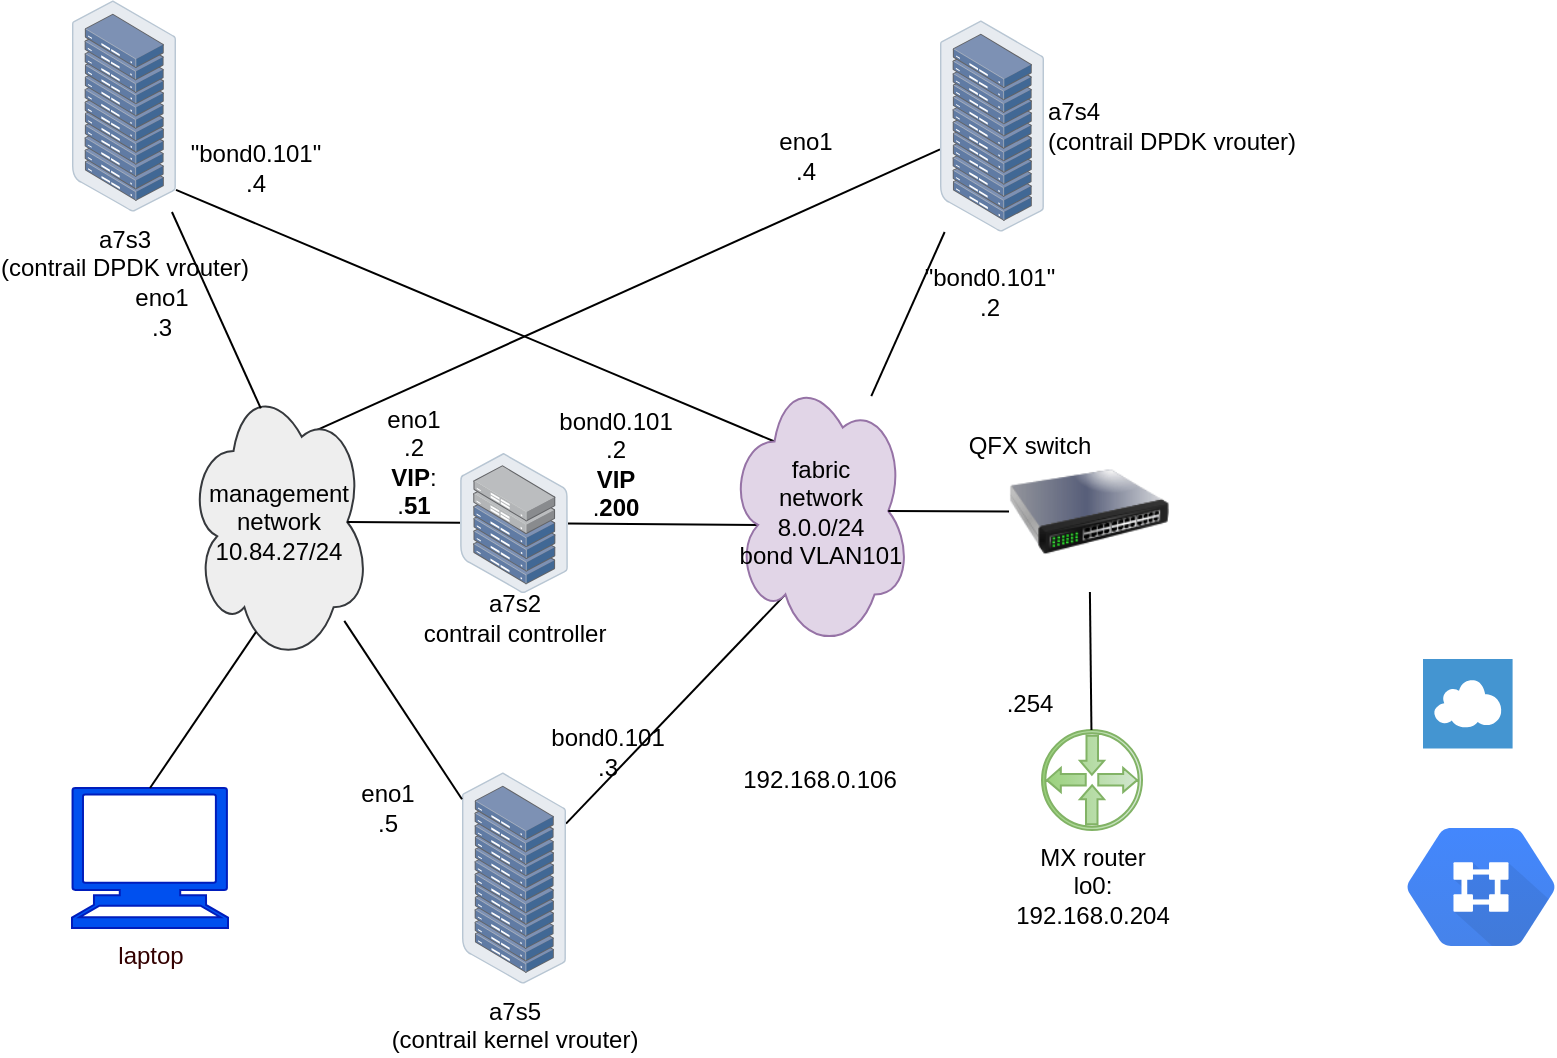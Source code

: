 <mxfile pages="1" version="11.2.5" type="device"><diagram id="UR99uhJ07vgzcy22e4r4" name="Page-1"><mxGraphModel dx="1086" dy="808" grid="0" gridSize="10" guides="1" tooltips="1" connect="1" arrows="1" fold="1" page="1" pageScale="1" pageWidth="850" pageHeight="1100" math="0" shadow="0"><root><mxCell id="0"/><mxCell id="1" parent="0"/><mxCell id="UJwj1W0hyQ7cgSEmZKIp-6" value="" style="endArrow=none;html=1;entryX=0.31;entryY=0.8;entryDx=0;entryDy=0;entryPerimeter=0;" parent="1" source="UJwj1W0hyQ7cgSEmZKIp-4" target="n4Pi40cuhcA4djitd8lm-44" edge="1"><mxGeometry width="50" height="50" relative="1" as="geometry"><mxPoint x="322" y="581" as="sourcePoint"/><mxPoint x="146" y="769" as="targetPoint"/></mxGeometry></mxCell><mxCell id="n4Pi40cuhcA4djitd8lm-17" style="edgeStyle=none;rounded=0;orthogonalLoop=1;jettySize=auto;html=1;endArrow=none;endFill=0;entryX=0.16;entryY=0.55;entryDx=0;entryDy=0;entryPerimeter=0;" parent="1" source="n4Pi40cuhcA4djitd8lm-39" target="n4Pi40cuhcA4djitd8lm-44" edge="1"><mxGeometry relative="1" as="geometry"><mxPoint x="316.167" y="430.833" as="sourcePoint"/><mxPoint x="273.667" y="590.833" as="targetPoint"/></mxGeometry></mxCell><mxCell id="n4Pi40cuhcA4djitd8lm-16" style="edgeStyle=none;rounded=0;orthogonalLoop=1;jettySize=auto;html=1;exitX=0.625;exitY=0.2;exitDx=0;exitDy=0;exitPerimeter=0;endArrow=none;endFill=0;" parent="1" source="n4Pi40cuhcA4djitd8lm-10" target="n4Pi40cuhcA4djitd8lm-38" edge="1"><mxGeometry relative="1" as="geometry"><mxPoint x="177.833" y="551.667" as="sourcePoint"/><mxPoint x="226.167" y="580.833" as="targetPoint"/></mxGeometry></mxCell><mxCell id="n4Pi40cuhcA4djitd8lm-18" style="edgeStyle=none;rounded=0;orthogonalLoop=1;jettySize=auto;html=1;exitX=1;exitY=0.896;exitDx=0;exitDy=0;endArrow=none;endFill=0;exitPerimeter=0;entryX=0.25;entryY=0.25;entryDx=0;entryDy=0;entryPerimeter=0;" parent="1" source="n4Pi40cuhcA4djitd8lm-37" target="n4Pi40cuhcA4djitd8lm-44" edge="1"><mxGeometry relative="1" as="geometry"><mxPoint x="277.833" y="287.5" as="sourcePoint"/><mxPoint x="409.007" y="449.194" as="targetPoint"/></mxGeometry></mxCell><mxCell id="n4Pi40cuhcA4djitd8lm-1" value="MX router&lt;br&gt;lo0:&lt;br&gt;192.168.0.204&lt;br&gt;" style="pointerEvents=1;shadow=0;dashed=0;html=1;strokeColor=#82b366;fillColor=#d5e8d4;aspect=fixed;labelPosition=center;verticalLabelPosition=bottom;verticalAlign=top;align=center;outlineConnect=0;shape=mxgraph.vvd.physical_upstream_router;direction=south;gradientColor=#97d077;" parent="1" vertex="1"><mxGeometry x="553" y="536" width="50" height="50" as="geometry"/></mxCell><mxCell id="n4Pi40cuhcA4djitd8lm-8" value="" style="image;html=1;labelBackgroundColor=#ffffff;image=img/lib/clip_art/networking/Switch_128x128.png" parent="1" vertex="1"><mxGeometry x="536.5" y="387" width="80" height="80" as="geometry"/></mxCell><mxCell id="n4Pi40cuhcA4djitd8lm-9" value="&lt;font color=&quot;#330000&quot;&gt;laptop&lt;br&gt;&lt;/font&gt;" style="shape=mxgraph.signs.tech.computer;html=1;fillColor=#0050ef;strokeColor=#001DBC;verticalLabelPosition=bottom;verticalAlign=top;align=center;fontColor=#ffffff;labelPosition=center;" parent="1" vertex="1"><mxGeometry x="68" y="565" width="78" height="70" as="geometry"/></mxCell><mxCell id="n4Pi40cuhcA4djitd8lm-10" value="management&lt;br&gt;network&lt;br&gt;10.84.27/24" style="ellipse;shape=cloud;whiteSpace=wrap;html=1;fillColor=#eeeeee;strokeColor=#36393d;" parent="1" vertex="1"><mxGeometry x="126" y="361" width="91" height="142" as="geometry"/></mxCell><mxCell id="n4Pi40cuhcA4djitd8lm-15" style="edgeStyle=none;rounded=0;orthogonalLoop=1;jettySize=auto;html=1;exitX=0.875;exitY=0.5;exitDx=0;exitDy=0;exitPerimeter=0;endArrow=none;endFill=0;" parent="1" source="n4Pi40cuhcA4djitd8lm-10" target="n4Pi40cuhcA4djitd8lm-39" edge="1"><mxGeometry relative="1" as="geometry"><mxPoint x="205.333" y="425" as="sourcePoint"/><mxPoint x="266.0" y="431" as="targetPoint"/></mxGeometry></mxCell><mxCell id="n4Pi40cuhcA4djitd8lm-19" style="edgeStyle=none;rounded=0;orthogonalLoop=1;jettySize=auto;html=1;endArrow=none;endFill=0;" parent="1" source="n4Pi40cuhcA4djitd8lm-38" target="n4Pi40cuhcA4djitd8lm-44" edge="1"><mxGeometry relative="1" as="geometry"><mxPoint x="276.167" y="580.833" as="sourcePoint"/><mxPoint x="448.667" y="414.167" as="targetPoint"/></mxGeometry></mxCell><mxCell id="n4Pi40cuhcA4djitd8lm-21" style="edgeStyle=none;rounded=0;orthogonalLoop=1;jettySize=auto;html=1;endArrow=none;endFill=0;" parent="1" source="n4Pi40cuhcA4djitd8lm-8" target="n4Pi40cuhcA4djitd8lm-1" edge="1"><mxGeometry relative="1" as="geometry"><mxPoint x="508.985" y="447.451" as="sourcePoint"/><mxPoint x="578.667" y="445.833" as="targetPoint"/></mxGeometry></mxCell><mxCell id="n4Pi40cuhcA4djitd8lm-22" style="edgeStyle=none;rounded=0;orthogonalLoop=1;jettySize=auto;html=1;endArrow=none;endFill=0;entryX=0.5;entryY=0;entryDx=0;entryDy=0;entryPerimeter=0;exitX=0.374;exitY=0.887;exitDx=0;exitDy=0;exitPerimeter=0;" parent="1" source="n4Pi40cuhcA4djitd8lm-10" target="n4Pi40cuhcA4djitd8lm-9" edge="1"><mxGeometry relative="1" as="geometry"><mxPoint x="769" y="431" as="sourcePoint"/><mxPoint x="719" y="442" as="targetPoint"/></mxGeometry></mxCell><mxCell id="n4Pi40cuhcA4djitd8lm-29" value="bond0.101 .3" style="text;html=1;strokeColor=none;fillColor=none;align=center;verticalAlign=middle;whiteSpace=wrap;rounded=0;" parent="1" vertex="1"><mxGeometry x="316" y="537" width="40" height="20" as="geometry"/></mxCell><mxCell id="n4Pi40cuhcA4djitd8lm-31" value=".254" style="text;html=1;strokeColor=none;fillColor=none;align=center;verticalAlign=middle;whiteSpace=wrap;rounded=0;" parent="1" vertex="1"><mxGeometry x="527" y="513" width="40" height="20" as="geometry"/></mxCell><mxCell id="n4Pi40cuhcA4djitd8lm-37" value="a7s3&lt;br&gt;(contrail DPDK vrouter)" style="points=[];aspect=fixed;html=1;align=center;shadow=0;dashed=0;image;image=img/lib/allied_telesis/storage/Datacenter_Server_Rack.svg;labelPosition=center;verticalLabelPosition=bottom;verticalAlign=top;" parent="1" vertex="1"><mxGeometry x="68" y="171" width="52" height="106" as="geometry"/></mxCell><mxCell id="n4Pi40cuhcA4djitd8lm-38" value="a7s4&lt;br&gt;(contrail DPDK vrouter)" style="points=[];aspect=fixed;html=1;align=left;shadow=0;dashed=0;image;image=img/lib/allied_telesis/storage/Datacenter_Server_Rack.svg;labelPosition=right;verticalLabelPosition=middle;verticalAlign=middle;" parent="1" vertex="1"><mxGeometry x="502" y="181" width="52" height="106" as="geometry"/></mxCell><mxCell id="n4Pi40cuhcA4djitd8lm-39" value="" style="points=[];aspect=fixed;html=1;align=center;shadow=0;dashed=0;image;image=img/lib/allied_telesis/storage/Datacenter_Server_Half_Rack_ToR.svg;labelPosition=center;verticalLabelPosition=top;verticalAlign=bottom;" parent="1" vertex="1"><mxGeometry x="262" y="397.5" width="54" height="70" as="geometry"/></mxCell><mxCell id="n4Pi40cuhcA4djitd8lm-44" value="fabric&lt;br&gt;network&lt;br&gt;8.0.0/24&lt;br&gt;bond VLAN101" style="ellipse;shape=cloud;whiteSpace=wrap;html=1;fillColor=#e1d5e7;strokeColor=#9673a6;" parent="1" vertex="1"><mxGeometry x="396.5" y="357" width="91" height="139" as="geometry"/></mxCell><mxCell id="n4Pi40cuhcA4djitd8lm-45" style="edgeStyle=none;rounded=0;orthogonalLoop=1;jettySize=auto;html=1;endArrow=none;endFill=0;entryX=0.875;entryY=0.5;entryDx=0;entryDy=0;entryPerimeter=0;" parent="1" source="n4Pi40cuhcA4djitd8lm-8" target="n4Pi40cuhcA4djitd8lm-44" edge="1"><mxGeometry relative="1" as="geometry"><mxPoint x="321" y="442.5" as="sourcePoint"/><mxPoint x="382.833" y="442.5" as="targetPoint"/></mxGeometry></mxCell><mxCell id="n4Pi40cuhcA4djitd8lm-47" value="QFX switch&lt;br&gt;" style="text;html=1;strokeColor=none;fillColor=none;align=center;verticalAlign=middle;whiteSpace=wrap;rounded=0;" parent="1" vertex="1"><mxGeometry x="511" y="384" width="72" height="20" as="geometry"/></mxCell><mxCell id="n4Pi40cuhcA4djitd8lm-52" value="a7s2&lt;br&gt;contrail controller" style="text;html=1;strokeColor=none;fillColor=none;align=center;verticalAlign=middle;whiteSpace=wrap;rounded=0;" parent="1" vertex="1"><mxGeometry x="178.5" y="470" width="221" height="20" as="geometry"/></mxCell><mxCell id="WrIc0MujglMM-a-qvL1S-2" value="eno1 .5" style="text;html=1;strokeColor=none;fillColor=none;align=center;verticalAlign=middle;whiteSpace=wrap;rounded=0;" parent="1" vertex="1"><mxGeometry x="206" y="565" width="40" height="20" as="geometry"/></mxCell><mxCell id="WrIc0MujglMM-a-qvL1S-3" value="&quot;bond0.101&quot; .4" style="text;html=1;strokeColor=none;fillColor=none;align=center;verticalAlign=middle;whiteSpace=wrap;rounded=0;" parent="1" vertex="1"><mxGeometry x="140" y="245" width="40" height="20" as="geometry"/></mxCell><mxCell id="WrIc0MujglMM-a-qvL1S-4" value="eno1 .3" style="text;html=1;strokeColor=none;fillColor=none;align=center;verticalAlign=middle;whiteSpace=wrap;rounded=0;" parent="1" vertex="1"><mxGeometry x="93" y="317" width="40" height="20" as="geometry"/></mxCell><mxCell id="WrIc0MujglMM-a-qvL1S-5" value="eno1 .2&lt;br&gt;&lt;b&gt;VIP&lt;/b&gt;: .&lt;b&gt;51&lt;/b&gt;" style="text;html=1;strokeColor=none;fillColor=none;align=center;verticalAlign=middle;whiteSpace=wrap;rounded=0;" parent="1" vertex="1"><mxGeometry x="219" y="392" width="40" height="20" as="geometry"/></mxCell><mxCell id="UJwj1W0hyQ7cgSEmZKIp-3" value="eno1 .4" style="text;html=1;strokeColor=none;fillColor=none;align=center;verticalAlign=middle;whiteSpace=wrap;rounded=0;" parent="1" vertex="1"><mxGeometry x="415" y="239" width="40" height="20" as="geometry"/></mxCell><mxCell id="UJwj1W0hyQ7cgSEmZKIp-4" value="a7s5&lt;br&gt;(contrail kernel vrouter)" style="points=[];aspect=fixed;html=1;align=center;shadow=0;dashed=0;image;image=img/lib/allied_telesis/storage/Datacenter_Server_Rack.svg;labelPosition=center;verticalLabelPosition=bottom;verticalAlign=top;" parent="1" vertex="1"><mxGeometry x="263" y="557" width="52" height="106" as="geometry"/></mxCell><mxCell id="UJwj1W0hyQ7cgSEmZKIp-5" value="" style="endArrow=none;html=1;" parent="1" source="UJwj1W0hyQ7cgSEmZKIp-4" target="n4Pi40cuhcA4djitd8lm-10" edge="1"><mxGeometry width="50" height="50" relative="1" as="geometry"><mxPoint x="96" y="819" as="sourcePoint"/><mxPoint x="209" y="512" as="targetPoint"/></mxGeometry></mxCell><mxCell id="n4Pi40cuhcA4djitd8lm-13" style="edgeStyle=none;rounded=0;orthogonalLoop=1;jettySize=auto;html=1;exitX=0.4;exitY=0.1;exitDx=0;exitDy=0;exitPerimeter=0;endArrow=none;endFill=0;" parent="1" source="n4Pi40cuhcA4djitd8lm-10" target="n4Pi40cuhcA4djitd8lm-37" edge="1"><mxGeometry relative="1" as="geometry"><mxPoint x="228.667" y="300.833" as="targetPoint"/></mxGeometry></mxCell><mxCell id="WrIc0MujglMM-a-qvL1S-1" value="&quot;bond0.101&quot; .2" style="text;html=1;strokeColor=none;fillColor=none;align=center;verticalAlign=middle;whiteSpace=wrap;rounded=0;" parent="1" vertex="1"><mxGeometry x="507" y="307" width="40" height="20" as="geometry"/></mxCell><mxCell id="UJwj1W0hyQ7cgSEmZKIp-29" value="192.168.0.106" style="text;html=1;strokeColor=none;fillColor=none;align=center;verticalAlign=middle;whiteSpace=wrap;rounded=0;" parent="1" vertex="1"><mxGeometry x="422" y="551" width="40" height="20" as="geometry"/></mxCell><mxCell id="UJwj1W0hyQ7cgSEmZKIp-31" value="" style="shape=mxgraph.gcp.networking.cloud_virtual_network;html=1;fillColor=#4387FD;gradientColor=#4683EA;strokeColor=none;verticalLabelPosition=bottom;verticalAlign=top;align=center;" parent="1" vertex="1"><mxGeometry x="735.5" y="585" width="74" height="59" as="geometry"/></mxCell><mxCell id="UJwj1W0hyQ7cgSEmZKIp-32" value="" style="pointerEvents=1;shadow=0;dashed=0;html=1;strokeColor=none;fillColor=#4495D1;labelPosition=center;verticalLabelPosition=bottom;verticalAlign=top;align=center;outlineConnect=0;shape=mxgraph.veeam.2d.wan_accelerator;" parent="1" vertex="1"><mxGeometry x="743.5" y="500.5" width="44.8" height="44.8" as="geometry"/></mxCell><mxCell id="UJwj1W0hyQ7cgSEmZKIp-42" value="bond0.101&lt;br&gt;.2&lt;br&gt;&lt;b&gt;VIP&lt;/b&gt;&lt;br&gt;.&lt;b&gt;200&lt;/b&gt;" style="text;html=1;strokeColor=none;fillColor=none;align=center;verticalAlign=middle;whiteSpace=wrap;rounded=0;" parent="1" vertex="1"><mxGeometry x="320" y="392.5" width="40" height="20" as="geometry"/></mxCell></root></mxGraphModel></diagram></mxfile>